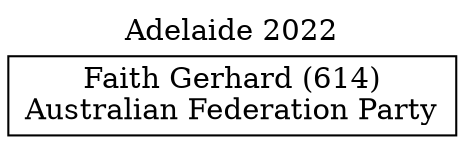 // House preference flow
digraph "Faith Gerhard (614)_Adelaide_2022" {
	graph [label="Adelaide 2022" labelloc=t mclimit=10]
	node [shape=box]
	"Faith Gerhard (614)" [label="Faith Gerhard (614)
Australian Federation Party"]
}
